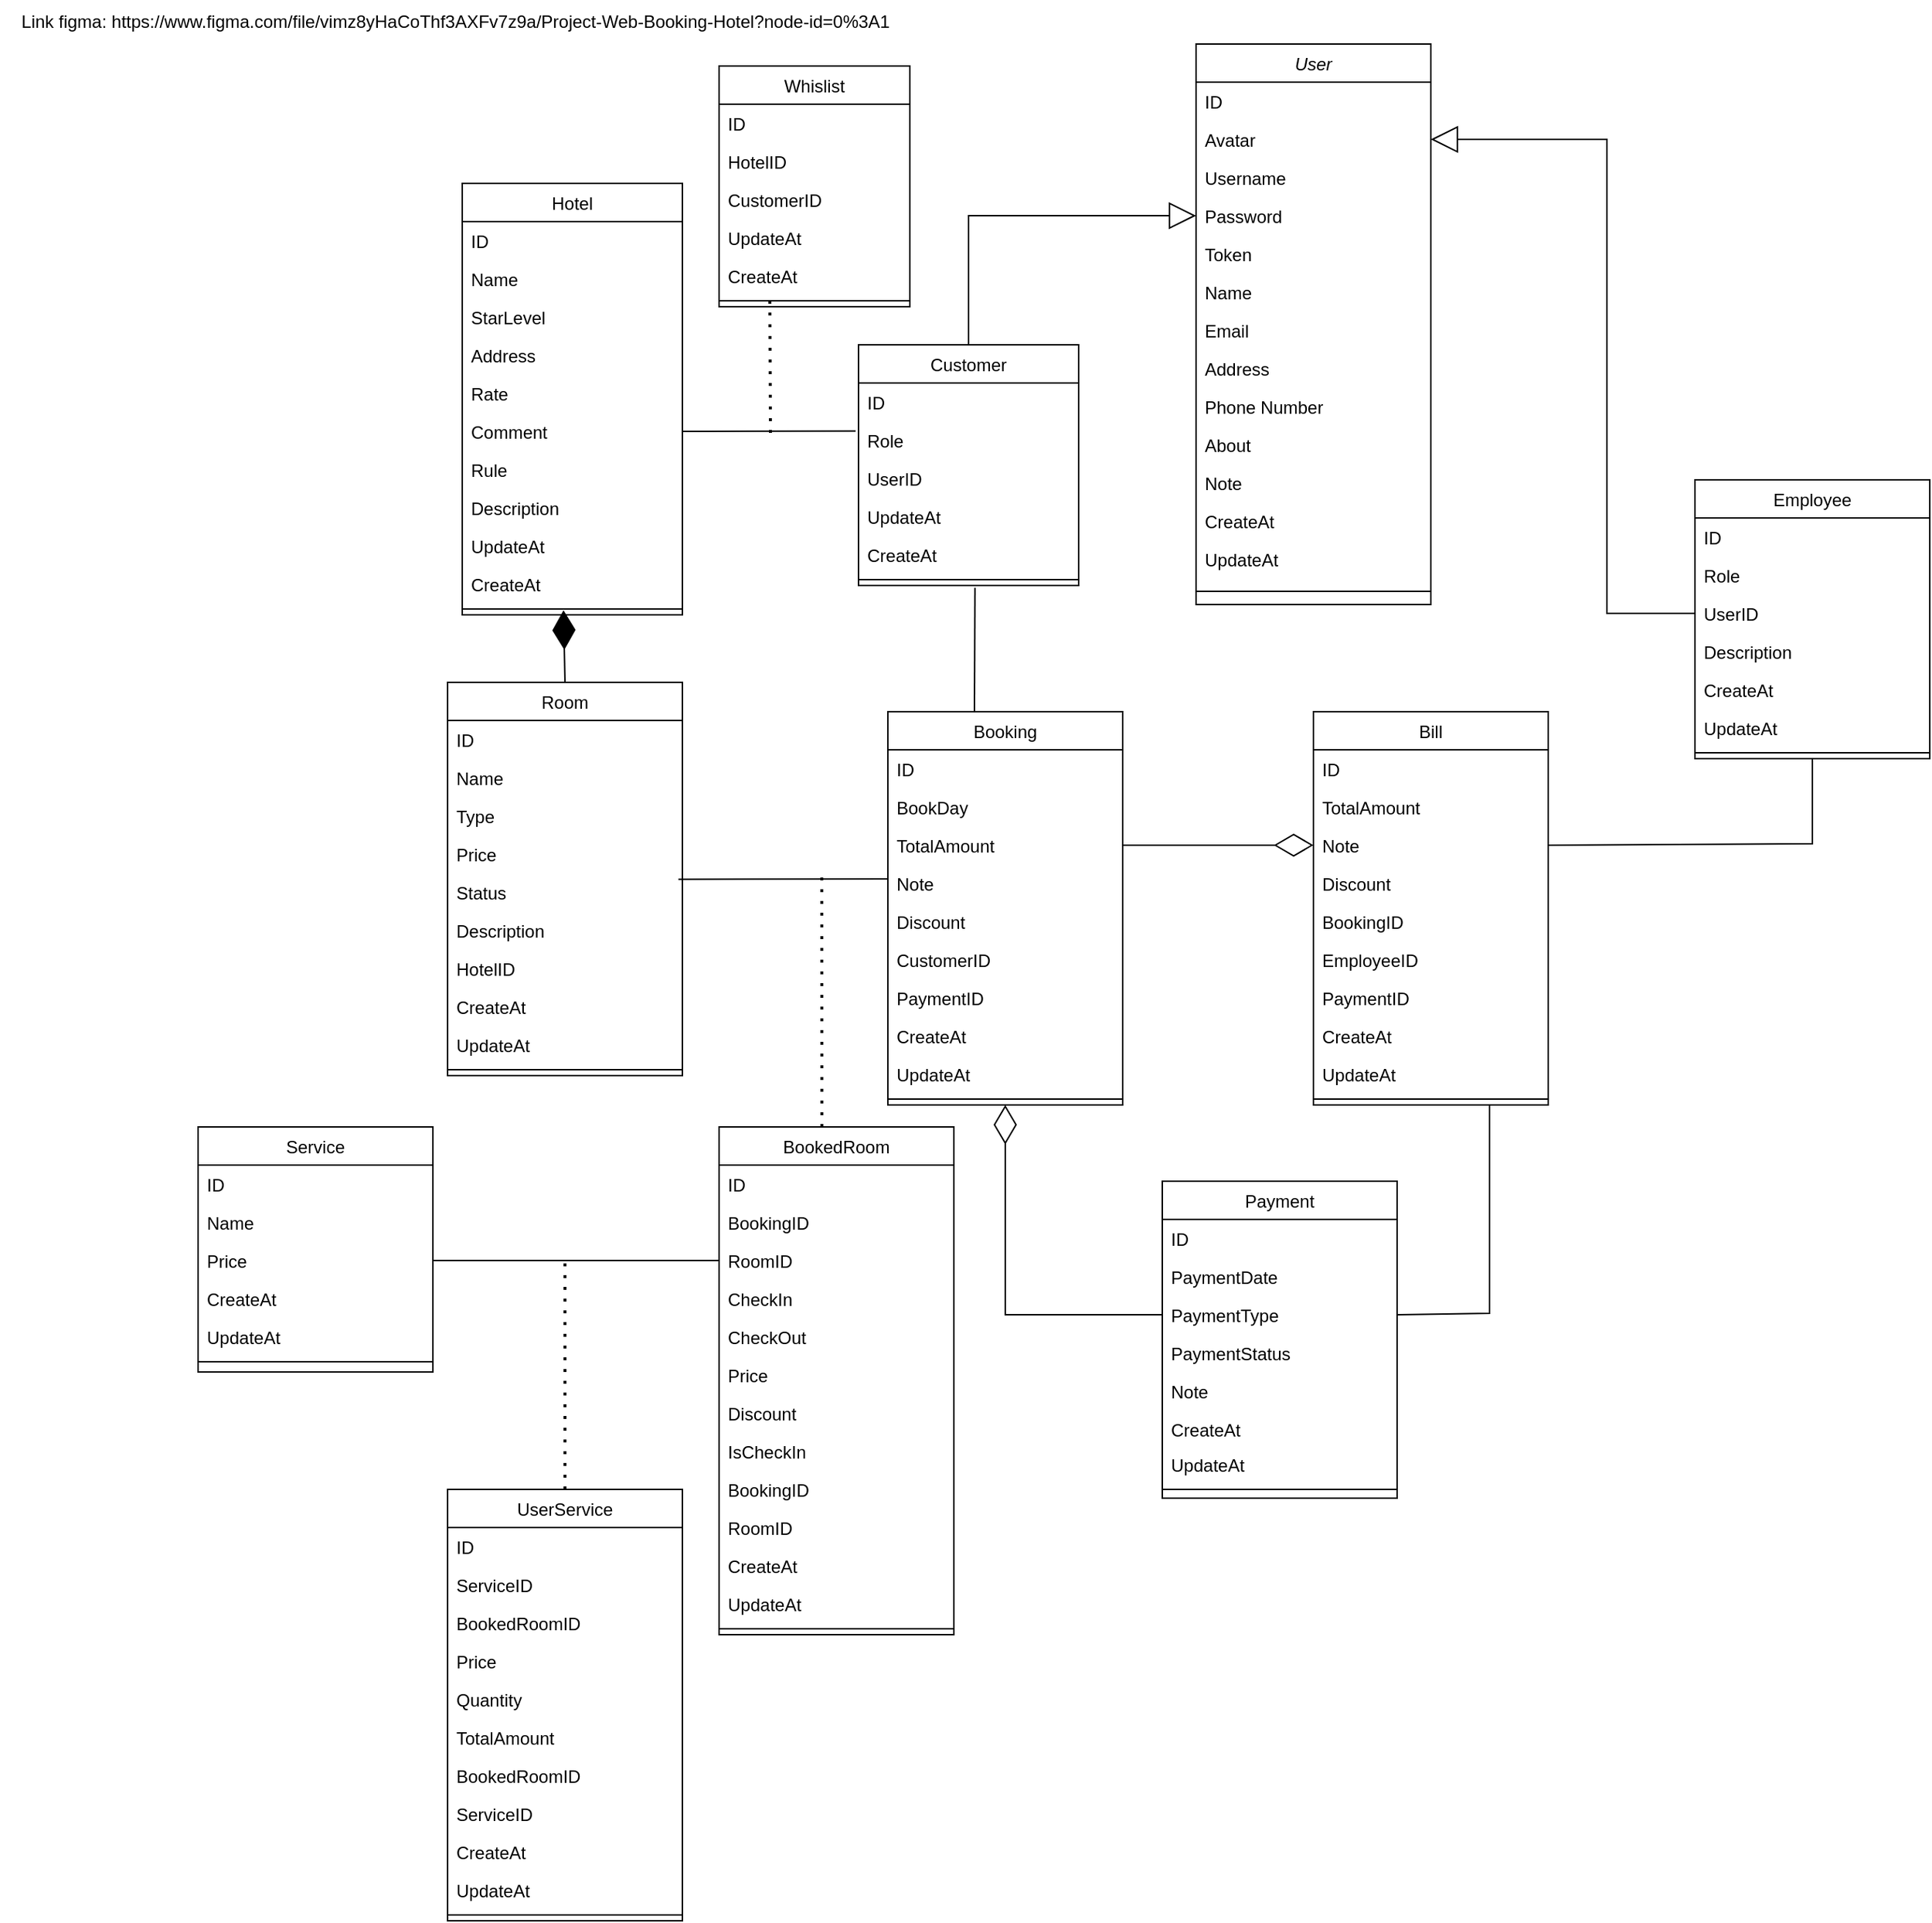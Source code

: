 <mxfile version="20.5.3" type="device" pages="2"><diagram id="C5RBs43oDa-KdzZeNtuy" name="Page-1"><mxGraphModel dx="1422" dy="794" grid="1" gridSize="10" guides="1" tooltips="1" connect="1" arrows="1" fold="1" page="1" pageScale="1" pageWidth="827" pageHeight="1169" math="0" shadow="0"><root><mxCell id="WIyWlLk6GJQsqaUBKTNV-0"/><mxCell id="WIyWlLk6GJQsqaUBKTNV-1" parent="WIyWlLk6GJQsqaUBKTNV-0"/><mxCell id="zkfFHV4jXpPFQw0GAbJ--0" value="User" style="swimlane;fontStyle=2;align=center;verticalAlign=top;childLayout=stackLayout;horizontal=1;startSize=26;horizontalStack=0;resizeParent=1;resizeLast=0;collapsible=1;marginBottom=0;rounded=0;shadow=0;strokeWidth=1;" parent="WIyWlLk6GJQsqaUBKTNV-1" vertex="1"><mxGeometry x="850" y="45" width="160" height="382" as="geometry"><mxRectangle x="230" y="140" width="160" height="26" as="alternateBounds"/></mxGeometry></mxCell><mxCell id="zkfFHV4jXpPFQw0GAbJ--1" value="ID" style="text;align=left;verticalAlign=top;spacingLeft=4;spacingRight=4;overflow=hidden;rotatable=0;points=[[0,0.5],[1,0.5]];portConstraint=eastwest;" parent="zkfFHV4jXpPFQw0GAbJ--0" vertex="1"><mxGeometry y="26" width="160" height="26" as="geometry"/></mxCell><mxCell id="jmFdJ8kF6SUvU3GAJ8kG-0" value="Avatar" style="text;align=left;verticalAlign=top;spacingLeft=4;spacingRight=4;overflow=hidden;rotatable=0;points=[[0,0.5],[1,0.5]];portConstraint=eastwest;rounded=0;shadow=0;html=0;" parent="zkfFHV4jXpPFQw0GAbJ--0" vertex="1"><mxGeometry y="52" width="160" height="26" as="geometry"/></mxCell><mxCell id="B1h-OeWwEYmxaDekXPjs-0" value="Username" style="text;align=left;verticalAlign=top;spacingLeft=4;spacingRight=4;overflow=hidden;rotatable=0;points=[[0,0.5],[1,0.5]];portConstraint=eastwest;rounded=0;shadow=0;html=0;" parent="zkfFHV4jXpPFQw0GAbJ--0" vertex="1"><mxGeometry y="78" width="160" height="26" as="geometry"/></mxCell><mxCell id="B1h-OeWwEYmxaDekXPjs-1" value="Password" style="text;align=left;verticalAlign=top;spacingLeft=4;spacingRight=4;overflow=hidden;rotatable=0;points=[[0,0.5],[1,0.5]];portConstraint=eastwest;rounded=0;shadow=0;html=0;" parent="zkfFHV4jXpPFQw0GAbJ--0" vertex="1"><mxGeometry y="104" width="160" height="26" as="geometry"/></mxCell><mxCell id="B1h-OeWwEYmxaDekXPjs-2" value="Token" style="text;align=left;verticalAlign=top;spacingLeft=4;spacingRight=4;overflow=hidden;rotatable=0;points=[[0,0.5],[1,0.5]];portConstraint=eastwest;rounded=0;shadow=0;html=0;" parent="zkfFHV4jXpPFQw0GAbJ--0" vertex="1"><mxGeometry y="130" width="160" height="26" as="geometry"/></mxCell><mxCell id="GE9-pRFRCLjbhR-xz_jM-2" value="Name" style="text;align=left;verticalAlign=top;spacingLeft=4;spacingRight=4;overflow=hidden;rotatable=0;points=[[0,0.5],[1,0.5]];portConstraint=eastwest;rounded=0;shadow=0;html=0;" parent="zkfFHV4jXpPFQw0GAbJ--0" vertex="1"><mxGeometry y="156" width="160" height="26" as="geometry"/></mxCell><mxCell id="jmFdJ8kF6SUvU3GAJ8kG-2" value="Email" style="text;align=left;verticalAlign=top;spacingLeft=4;spacingRight=4;overflow=hidden;rotatable=0;points=[[0,0.5],[1,0.5]];portConstraint=eastwest;rounded=0;shadow=0;html=0;" parent="zkfFHV4jXpPFQw0GAbJ--0" vertex="1"><mxGeometry y="182" width="160" height="26" as="geometry"/></mxCell><mxCell id="jmFdJ8kF6SUvU3GAJ8kG-1" value="Address" style="text;align=left;verticalAlign=top;spacingLeft=4;spacingRight=4;overflow=hidden;rotatable=0;points=[[0,0.5],[1,0.5]];portConstraint=eastwest;rounded=0;shadow=0;html=0;" parent="zkfFHV4jXpPFQw0GAbJ--0" vertex="1"><mxGeometry y="208" width="160" height="26" as="geometry"/></mxCell><mxCell id="zkfFHV4jXpPFQw0GAbJ--2" value="Phone Number" style="text;align=left;verticalAlign=top;spacingLeft=4;spacingRight=4;overflow=hidden;rotatable=0;points=[[0,0.5],[1,0.5]];portConstraint=eastwest;rounded=0;shadow=0;html=0;" parent="zkfFHV4jXpPFQw0GAbJ--0" vertex="1"><mxGeometry y="234" width="160" height="26" as="geometry"/></mxCell><mxCell id="GE9-pRFRCLjbhR-xz_jM-0" value="About" style="text;align=left;verticalAlign=top;spacingLeft=4;spacingRight=4;overflow=hidden;rotatable=0;points=[[0,0.5],[1,0.5]];portConstraint=eastwest;rounded=0;shadow=0;html=0;" parent="zkfFHV4jXpPFQw0GAbJ--0" vertex="1"><mxGeometry y="260" width="160" height="26" as="geometry"/></mxCell><mxCell id="zkfFHV4jXpPFQw0GAbJ--3" value="Note" style="text;align=left;verticalAlign=top;spacingLeft=4;spacingRight=4;overflow=hidden;rotatable=0;points=[[0,0.5],[1,0.5]];portConstraint=eastwest;rounded=0;shadow=0;html=0;" parent="zkfFHV4jXpPFQw0GAbJ--0" vertex="1"><mxGeometry y="286" width="160" height="26" as="geometry"/></mxCell><mxCell id="ivudxAQdU_lXGqCSkj-i-0" value="CreateAt" style="text;align=left;verticalAlign=top;spacingLeft=4;spacingRight=4;overflow=hidden;rotatable=0;points=[[0,0.5],[1,0.5]];portConstraint=eastwest;rounded=0;shadow=0;html=0;" parent="zkfFHV4jXpPFQw0GAbJ--0" vertex="1"><mxGeometry y="312" width="160" height="26" as="geometry"/></mxCell><mxCell id="ivudxAQdU_lXGqCSkj-i-1" value="UpdateAt" style="text;align=left;verticalAlign=top;spacingLeft=4;spacingRight=4;overflow=hidden;rotatable=0;points=[[0,0.5],[1,0.5]];portConstraint=eastwest;rounded=0;shadow=0;html=0;" parent="zkfFHV4jXpPFQw0GAbJ--0" vertex="1"><mxGeometry y="338" width="160" height="26" as="geometry"/></mxCell><mxCell id="zkfFHV4jXpPFQw0GAbJ--4" value="" style="line;html=1;strokeWidth=1;align=left;verticalAlign=middle;spacingTop=-1;spacingLeft=3;spacingRight=3;rotatable=0;labelPosition=right;points=[];portConstraint=eastwest;" parent="zkfFHV4jXpPFQw0GAbJ--0" vertex="1"><mxGeometry y="364" width="160" height="18" as="geometry"/></mxCell><mxCell id="zkfFHV4jXpPFQw0GAbJ--6" value="Booking" style="swimlane;fontStyle=0;align=center;verticalAlign=top;childLayout=stackLayout;horizontal=1;startSize=26;horizontalStack=0;resizeParent=1;resizeLast=0;collapsible=1;marginBottom=0;rounded=0;shadow=0;strokeWidth=1;" parent="WIyWlLk6GJQsqaUBKTNV-1" vertex="1"><mxGeometry x="640" y="500" width="160" height="268" as="geometry"><mxRectangle x="130" y="380" width="160" height="26" as="alternateBounds"/></mxGeometry></mxCell><mxCell id="zkfFHV4jXpPFQw0GAbJ--7" value="ID" style="text;align=left;verticalAlign=top;spacingLeft=4;spacingRight=4;overflow=hidden;rotatable=0;points=[[0,0.5],[1,0.5]];portConstraint=eastwest;" parent="zkfFHV4jXpPFQw0GAbJ--6" vertex="1"><mxGeometry y="26" width="160" height="26" as="geometry"/></mxCell><mxCell id="jmFdJ8kF6SUvU3GAJ8kG-24" value="BookDay" style="text;align=left;verticalAlign=top;spacingLeft=4;spacingRight=4;overflow=hidden;rotatable=0;points=[[0,0.5],[1,0.5]];portConstraint=eastwest;rounded=0;shadow=0;html=0;" parent="zkfFHV4jXpPFQw0GAbJ--6" vertex="1"><mxGeometry y="52" width="160" height="26" as="geometry"/></mxCell><mxCell id="jmFdJ8kF6SUvU3GAJ8kG-26" value="TotalAmount" style="text;align=left;verticalAlign=top;spacingLeft=4;spacingRight=4;overflow=hidden;rotatable=0;points=[[0,0.5],[1,0.5]];portConstraint=eastwest;rounded=0;shadow=0;html=0;" parent="zkfFHV4jXpPFQw0GAbJ--6" vertex="1"><mxGeometry y="78" width="160" height="26" as="geometry"/></mxCell><mxCell id="jmFdJ8kF6SUvU3GAJ8kG-25" value="Note" style="text;align=left;verticalAlign=top;spacingLeft=4;spacingRight=4;overflow=hidden;rotatable=0;points=[[0,0.5],[1,0.5]];portConstraint=eastwest;rounded=0;shadow=0;html=0;" parent="zkfFHV4jXpPFQw0GAbJ--6" vertex="1"><mxGeometry y="104" width="160" height="26" as="geometry"/></mxCell><mxCell id="zkfFHV4jXpPFQw0GAbJ--8" value="Discount" style="text;align=left;verticalAlign=top;spacingLeft=4;spacingRight=4;overflow=hidden;rotatable=0;points=[[0,0.5],[1,0.5]];portConstraint=eastwest;rounded=0;shadow=0;html=0;" parent="zkfFHV4jXpPFQw0GAbJ--6" vertex="1"><mxGeometry y="130" width="160" height="26" as="geometry"/></mxCell><mxCell id="NdkSSaYke5MbalLZSqm9-23" value="CustomerID" style="text;align=left;verticalAlign=top;spacingLeft=4;spacingRight=4;overflow=hidden;rotatable=0;points=[[0,0.5],[1,0.5]];portConstraint=eastwest;rounded=0;shadow=0;html=0;" parent="zkfFHV4jXpPFQw0GAbJ--6" vertex="1"><mxGeometry y="156" width="160" height="26" as="geometry"/></mxCell><mxCell id="NdkSSaYke5MbalLZSqm9-24" value="PaymentID" style="text;align=left;verticalAlign=top;spacingLeft=4;spacingRight=4;overflow=hidden;rotatable=0;points=[[0,0.5],[1,0.5]];portConstraint=eastwest;rounded=0;shadow=0;html=0;" parent="zkfFHV4jXpPFQw0GAbJ--6" vertex="1"><mxGeometry y="182" width="160" height="26" as="geometry"/></mxCell><mxCell id="ivudxAQdU_lXGqCSkj-i-8" value="CreateAt" style="text;align=left;verticalAlign=top;spacingLeft=4;spacingRight=4;overflow=hidden;rotatable=0;points=[[0,0.5],[1,0.5]];portConstraint=eastwest;rounded=0;shadow=0;html=0;" parent="zkfFHV4jXpPFQw0GAbJ--6" vertex="1"><mxGeometry y="208" width="160" height="26" as="geometry"/></mxCell><mxCell id="ivudxAQdU_lXGqCSkj-i-9" value="UpdateAt" style="text;align=left;verticalAlign=top;spacingLeft=4;spacingRight=4;overflow=hidden;rotatable=0;points=[[0,0.5],[1,0.5]];portConstraint=eastwest;rounded=0;shadow=0;html=0;" parent="zkfFHV4jXpPFQw0GAbJ--6" vertex="1"><mxGeometry y="234" width="160" height="26" as="geometry"/></mxCell><mxCell id="zkfFHV4jXpPFQw0GAbJ--9" value="" style="line;html=1;strokeWidth=1;align=left;verticalAlign=middle;spacingTop=-1;spacingLeft=3;spacingRight=3;rotatable=0;labelPosition=right;points=[];portConstraint=eastwest;" parent="zkfFHV4jXpPFQw0GAbJ--6" vertex="1"><mxGeometry y="260" width="160" height="8" as="geometry"/></mxCell><mxCell id="zkfFHV4jXpPFQw0GAbJ--13" value="Employee" style="swimlane;fontStyle=0;align=center;verticalAlign=top;childLayout=stackLayout;horizontal=1;startSize=26;horizontalStack=0;resizeParent=1;resizeLast=0;collapsible=1;marginBottom=0;rounded=0;shadow=0;strokeWidth=1;" parent="WIyWlLk6GJQsqaUBKTNV-1" vertex="1"><mxGeometry x="1190" y="342" width="160" height="190" as="geometry"><mxRectangle x="340" y="380" width="170" height="26" as="alternateBounds"/></mxGeometry></mxCell><mxCell id="zkfFHV4jXpPFQw0GAbJ--20" value="ID" style="text;align=left;verticalAlign=top;spacingLeft=4;spacingRight=4;overflow=hidden;rotatable=0;points=[[0,0.5],[1,0.5]];portConstraint=eastwest;rounded=0;shadow=0;html=0;" parent="zkfFHV4jXpPFQw0GAbJ--13" vertex="1"><mxGeometry y="26" width="160" height="26" as="geometry"/></mxCell><mxCell id="jmFdJ8kF6SUvU3GAJ8kG-15" value="Role" style="text;align=left;verticalAlign=top;spacingLeft=4;spacingRight=4;overflow=hidden;rotatable=0;points=[[0,0.5],[1,0.5]];portConstraint=eastwest;rounded=0;shadow=0;html=0;" parent="zkfFHV4jXpPFQw0GAbJ--13" vertex="1"><mxGeometry y="52" width="160" height="26" as="geometry"/></mxCell><mxCell id="NdkSSaYke5MbalLZSqm9-5" value="UserID" style="text;align=left;verticalAlign=top;spacingLeft=4;spacingRight=4;overflow=hidden;rotatable=0;points=[[0,0.5],[1,0.5]];portConstraint=eastwest;" parent="zkfFHV4jXpPFQw0GAbJ--13" vertex="1"><mxGeometry y="78" width="160" height="26" as="geometry"/></mxCell><mxCell id="jmFdJ8kF6SUvU3GAJ8kG-17" value="Description" style="text;align=left;verticalAlign=top;spacingLeft=4;spacingRight=4;overflow=hidden;rotatable=0;points=[[0,0.5],[1,0.5]];portConstraint=eastwest;rounded=0;shadow=0;html=0;" parent="zkfFHV4jXpPFQw0GAbJ--13" vertex="1"><mxGeometry y="104" width="160" height="26" as="geometry"/></mxCell><mxCell id="ivudxAQdU_lXGqCSkj-i-6" value="CreateAt" style="text;align=left;verticalAlign=top;spacingLeft=4;spacingRight=4;overflow=hidden;rotatable=0;points=[[0,0.5],[1,0.5]];portConstraint=eastwest;rounded=0;shadow=0;html=0;" parent="zkfFHV4jXpPFQw0GAbJ--13" vertex="1"><mxGeometry y="130" width="160" height="26" as="geometry"/></mxCell><mxCell id="ivudxAQdU_lXGqCSkj-i-7" value="UpdateAt" style="text;align=left;verticalAlign=top;spacingLeft=4;spacingRight=4;overflow=hidden;rotatable=0;points=[[0,0.5],[1,0.5]];portConstraint=eastwest;rounded=0;shadow=0;html=0;" parent="zkfFHV4jXpPFQw0GAbJ--13" vertex="1"><mxGeometry y="156" width="160" height="26" as="geometry"/></mxCell><mxCell id="zkfFHV4jXpPFQw0GAbJ--15" value="" style="line;html=1;strokeWidth=1;align=left;verticalAlign=middle;spacingTop=-1;spacingLeft=3;spacingRight=3;rotatable=0;labelPosition=right;points=[];portConstraint=eastwest;" parent="zkfFHV4jXpPFQw0GAbJ--13" vertex="1"><mxGeometry y="182" width="160" height="8" as="geometry"/></mxCell><mxCell id="zkfFHV4jXpPFQw0GAbJ--17" value="Customer" style="swimlane;fontStyle=0;align=center;verticalAlign=top;childLayout=stackLayout;horizontal=1;startSize=26;horizontalStack=0;resizeParent=1;resizeLast=0;collapsible=1;marginBottom=0;rounded=0;shadow=0;strokeWidth=1;" parent="WIyWlLk6GJQsqaUBKTNV-1" vertex="1"><mxGeometry x="620" y="250" width="150" height="164" as="geometry"><mxRectangle x="550" y="140" width="160" height="26" as="alternateBounds"/></mxGeometry></mxCell><mxCell id="jmFdJ8kF6SUvU3GAJ8kG-11" value="ID" style="text;align=left;verticalAlign=top;spacingLeft=4;spacingRight=4;overflow=hidden;rotatable=0;points=[[0,0.5],[1,0.5]];portConstraint=eastwest;" parent="zkfFHV4jXpPFQw0GAbJ--17" vertex="1"><mxGeometry y="26" width="150" height="26" as="geometry"/></mxCell><mxCell id="GE9-pRFRCLjbhR-xz_jM-4" value="Role" style="text;align=left;verticalAlign=top;spacingLeft=4;spacingRight=4;overflow=hidden;rotatable=0;points=[[0,0.5],[1,0.5]];portConstraint=eastwest;" parent="zkfFHV4jXpPFQw0GAbJ--17" vertex="1"><mxGeometry y="52" width="150" height="26" as="geometry"/></mxCell><mxCell id="NdkSSaYke5MbalLZSqm9-4" value="UserID" style="text;align=left;verticalAlign=top;spacingLeft=4;spacingRight=4;overflow=hidden;rotatable=0;points=[[0,0.5],[1,0.5]];portConstraint=eastwest;" parent="zkfFHV4jXpPFQw0GAbJ--17" vertex="1"><mxGeometry y="78" width="150" height="26" as="geometry"/></mxCell><mxCell id="ivudxAQdU_lXGqCSkj-i-3" value="UpdateAt" style="text;align=left;verticalAlign=top;spacingLeft=4;spacingRight=4;overflow=hidden;rotatable=0;points=[[0,0.5],[1,0.5]];portConstraint=eastwest;rounded=0;shadow=0;html=0;" parent="zkfFHV4jXpPFQw0GAbJ--17" vertex="1"><mxGeometry y="104" width="150" height="26" as="geometry"/></mxCell><mxCell id="ivudxAQdU_lXGqCSkj-i-2" value="CreateAt" style="text;align=left;verticalAlign=top;spacingLeft=4;spacingRight=4;overflow=hidden;rotatable=0;points=[[0,0.5],[1,0.5]];portConstraint=eastwest;rounded=0;shadow=0;html=0;" parent="zkfFHV4jXpPFQw0GAbJ--17" vertex="1"><mxGeometry y="130" width="150" height="26" as="geometry"/></mxCell><mxCell id="zkfFHV4jXpPFQw0GAbJ--23" value="" style="line;html=1;strokeWidth=1;align=left;verticalAlign=middle;spacingTop=-1;spacingLeft=3;spacingRight=3;rotatable=0;labelPosition=right;points=[];portConstraint=eastwest;" parent="zkfFHV4jXpPFQw0GAbJ--17" vertex="1"><mxGeometry y="156" width="150" height="8" as="geometry"/></mxCell><mxCell id="ivudxAQdU_lXGqCSkj-i-11" value="Room" style="swimlane;fontStyle=0;align=center;verticalAlign=top;childLayout=stackLayout;horizontal=1;startSize=26;horizontalStack=0;resizeParent=1;resizeLast=0;collapsible=1;marginBottom=0;rounded=0;shadow=0;strokeWidth=1;" parent="WIyWlLk6GJQsqaUBKTNV-1" vertex="1"><mxGeometry x="340" y="480" width="160" height="268" as="geometry"><mxRectangle x="130" y="380" width="160" height="26" as="alternateBounds"/></mxGeometry></mxCell><mxCell id="ivudxAQdU_lXGqCSkj-i-12" value="ID" style="text;align=left;verticalAlign=top;spacingLeft=4;spacingRight=4;overflow=hidden;rotatable=0;points=[[0,0.5],[1,0.5]];portConstraint=eastwest;" parent="ivudxAQdU_lXGqCSkj-i-11" vertex="1"><mxGeometry y="26" width="160" height="26" as="geometry"/></mxCell><mxCell id="ivudxAQdU_lXGqCSkj-i-13" value="Name" style="text;align=left;verticalAlign=top;spacingLeft=4;spacingRight=4;overflow=hidden;rotatable=0;points=[[0,0.5],[1,0.5]];portConstraint=eastwest;rounded=0;shadow=0;html=0;" parent="ivudxAQdU_lXGqCSkj-i-11" vertex="1"><mxGeometry y="52" width="160" height="26" as="geometry"/></mxCell><mxCell id="ivudxAQdU_lXGqCSkj-i-14" value="Type" style="text;align=left;verticalAlign=top;spacingLeft=4;spacingRight=4;overflow=hidden;rotatable=0;points=[[0,0.5],[1,0.5]];portConstraint=eastwest;rounded=0;shadow=0;html=0;" parent="ivudxAQdU_lXGqCSkj-i-11" vertex="1"><mxGeometry y="78" width="160" height="26" as="geometry"/></mxCell><mxCell id="ivudxAQdU_lXGqCSkj-i-15" value="Price" style="text;align=left;verticalAlign=top;spacingLeft=4;spacingRight=4;overflow=hidden;rotatable=0;points=[[0,0.5],[1,0.5]];portConstraint=eastwest;rounded=0;shadow=0;html=0;" parent="ivudxAQdU_lXGqCSkj-i-11" vertex="1"><mxGeometry y="104" width="160" height="26" as="geometry"/></mxCell><mxCell id="GE9-pRFRCLjbhR-xz_jM-26" value="Status" style="text;align=left;verticalAlign=top;spacingLeft=4;spacingRight=4;overflow=hidden;rotatable=0;points=[[0,0.5],[1,0.5]];portConstraint=eastwest;rounded=0;shadow=0;html=0;" parent="ivudxAQdU_lXGqCSkj-i-11" vertex="1"><mxGeometry y="130" width="160" height="26" as="geometry"/></mxCell><mxCell id="ivudxAQdU_lXGqCSkj-i-20" value="Description" style="text;align=left;verticalAlign=top;spacingLeft=4;spacingRight=4;overflow=hidden;rotatable=0;points=[[0,0.5],[1,0.5]];portConstraint=eastwest;rounded=0;shadow=0;html=0;" parent="ivudxAQdU_lXGqCSkj-i-11" vertex="1"><mxGeometry y="156" width="160" height="26" as="geometry"/></mxCell><mxCell id="NdkSSaYke5MbalLZSqm9-6" value="HotelID" style="text;align=left;verticalAlign=top;spacingLeft=4;spacingRight=4;overflow=hidden;rotatable=0;points=[[0,0.5],[1,0.5]];portConstraint=eastwest;rounded=0;shadow=0;html=0;" parent="ivudxAQdU_lXGqCSkj-i-11" vertex="1"><mxGeometry y="182" width="160" height="26" as="geometry"/></mxCell><mxCell id="ivudxAQdU_lXGqCSkj-i-17" value="CreateAt" style="text;align=left;verticalAlign=top;spacingLeft=4;spacingRight=4;overflow=hidden;rotatable=0;points=[[0,0.5],[1,0.5]];portConstraint=eastwest;rounded=0;shadow=0;html=0;" parent="ivudxAQdU_lXGqCSkj-i-11" vertex="1"><mxGeometry y="208" width="160" height="26" as="geometry"/></mxCell><mxCell id="ivudxAQdU_lXGqCSkj-i-18" value="UpdateAt" style="text;align=left;verticalAlign=top;spacingLeft=4;spacingRight=4;overflow=hidden;rotatable=0;points=[[0,0.5],[1,0.5]];portConstraint=eastwest;rounded=0;shadow=0;html=0;" parent="ivudxAQdU_lXGqCSkj-i-11" vertex="1"><mxGeometry y="234" width="160" height="26" as="geometry"/></mxCell><mxCell id="ivudxAQdU_lXGqCSkj-i-19" value="" style="line;html=1;strokeWidth=1;align=left;verticalAlign=middle;spacingTop=-1;spacingLeft=3;spacingRight=3;rotatable=0;labelPosition=right;points=[];portConstraint=eastwest;" parent="ivudxAQdU_lXGqCSkj-i-11" vertex="1"><mxGeometry y="260" width="160" height="8" as="geometry"/></mxCell><mxCell id="ivudxAQdU_lXGqCSkj-i-21" value="BookedRoom" style="swimlane;fontStyle=0;align=center;verticalAlign=top;childLayout=stackLayout;horizontal=1;startSize=26;horizontalStack=0;resizeParent=1;resizeLast=0;collapsible=1;marginBottom=0;rounded=0;shadow=0;strokeWidth=1;" parent="WIyWlLk6GJQsqaUBKTNV-1" vertex="1"><mxGeometry x="525" y="783" width="160" height="346" as="geometry"><mxRectangle x="130" y="380" width="160" height="26" as="alternateBounds"/></mxGeometry></mxCell><mxCell id="ivudxAQdU_lXGqCSkj-i-22" value="ID" style="text;align=left;verticalAlign=top;spacingLeft=4;spacingRight=4;overflow=hidden;rotatable=0;points=[[0,0.5],[1,0.5]];portConstraint=eastwest;" parent="ivudxAQdU_lXGqCSkj-i-21" vertex="1"><mxGeometry y="26" width="160" height="26" as="geometry"/></mxCell><mxCell id="GE9-pRFRCLjbhR-xz_jM-23" value="BookingID" style="text;align=left;verticalAlign=top;spacingLeft=4;spacingRight=4;overflow=hidden;rotatable=0;points=[[0,0.5],[1,0.5]];portConstraint=eastwest;" parent="ivudxAQdU_lXGqCSkj-i-21" vertex="1"><mxGeometry y="52" width="160" height="26" as="geometry"/></mxCell><mxCell id="GE9-pRFRCLjbhR-xz_jM-24" value="RoomID" style="text;align=left;verticalAlign=top;spacingLeft=4;spacingRight=4;overflow=hidden;rotatable=0;points=[[0,0.5],[1,0.5]];portConstraint=eastwest;" parent="ivudxAQdU_lXGqCSkj-i-21" vertex="1"><mxGeometry y="78" width="160" height="26" as="geometry"/></mxCell><mxCell id="ivudxAQdU_lXGqCSkj-i-23" value="CheckIn" style="text;align=left;verticalAlign=top;spacingLeft=4;spacingRight=4;overflow=hidden;rotatable=0;points=[[0,0.5],[1,0.5]];portConstraint=eastwest;rounded=0;shadow=0;html=0;" parent="ivudxAQdU_lXGqCSkj-i-21" vertex="1"><mxGeometry y="104" width="160" height="26" as="geometry"/></mxCell><mxCell id="ivudxAQdU_lXGqCSkj-i-24" value="CheckOut" style="text;align=left;verticalAlign=top;spacingLeft=4;spacingRight=4;overflow=hidden;rotatable=0;points=[[0,0.5],[1,0.5]];portConstraint=eastwest;rounded=0;shadow=0;html=0;" parent="ivudxAQdU_lXGqCSkj-i-21" vertex="1"><mxGeometry y="130" width="160" height="26" as="geometry"/></mxCell><mxCell id="ivudxAQdU_lXGqCSkj-i-25" value="Price" style="text;align=left;verticalAlign=top;spacingLeft=4;spacingRight=4;overflow=hidden;rotatable=0;points=[[0,0.5],[1,0.5]];portConstraint=eastwest;rounded=0;shadow=0;html=0;" parent="ivudxAQdU_lXGqCSkj-i-21" vertex="1"><mxGeometry y="156" width="160" height="26" as="geometry"/></mxCell><mxCell id="ivudxAQdU_lXGqCSkj-i-26" value="Discount" style="text;align=left;verticalAlign=top;spacingLeft=4;spacingRight=4;overflow=hidden;rotatable=0;points=[[0,0.5],[1,0.5]];portConstraint=eastwest;rounded=0;shadow=0;html=0;" parent="ivudxAQdU_lXGqCSkj-i-21" vertex="1"><mxGeometry y="182" width="160" height="26" as="geometry"/></mxCell><mxCell id="ivudxAQdU_lXGqCSkj-i-32" value="IsCheckIn" style="text;align=left;verticalAlign=top;spacingLeft=4;spacingRight=4;overflow=hidden;rotatable=0;points=[[0,0.5],[1,0.5]];portConstraint=eastwest;rounded=0;shadow=0;html=0;" parent="ivudxAQdU_lXGqCSkj-i-21" vertex="1"><mxGeometry y="208" width="160" height="26" as="geometry"/></mxCell><mxCell id="NdkSSaYke5MbalLZSqm9-25" value="BookingID" style="text;align=left;verticalAlign=top;spacingLeft=4;spacingRight=4;overflow=hidden;rotatable=0;points=[[0,0.5],[1,0.5]];portConstraint=eastwest;rounded=0;shadow=0;html=0;" parent="ivudxAQdU_lXGqCSkj-i-21" vertex="1"><mxGeometry y="234" width="160" height="26" as="geometry"/></mxCell><mxCell id="NdkSSaYke5MbalLZSqm9-26" value="RoomID" style="text;align=left;verticalAlign=top;spacingLeft=4;spacingRight=4;overflow=hidden;rotatable=0;points=[[0,0.5],[1,0.5]];portConstraint=eastwest;rounded=0;shadow=0;html=0;" parent="ivudxAQdU_lXGqCSkj-i-21" vertex="1"><mxGeometry y="260" width="160" height="26" as="geometry"/></mxCell><mxCell id="ivudxAQdU_lXGqCSkj-i-27" value="CreateAt" style="text;align=left;verticalAlign=top;spacingLeft=4;spacingRight=4;overflow=hidden;rotatable=0;points=[[0,0.5],[1,0.5]];portConstraint=eastwest;rounded=0;shadow=0;html=0;" parent="ivudxAQdU_lXGqCSkj-i-21" vertex="1"><mxGeometry y="286" width="160" height="26" as="geometry"/></mxCell><mxCell id="ivudxAQdU_lXGqCSkj-i-28" value="UpdateAt" style="text;align=left;verticalAlign=top;spacingLeft=4;spacingRight=4;overflow=hidden;rotatable=0;points=[[0,0.5],[1,0.5]];portConstraint=eastwest;rounded=0;shadow=0;html=0;" parent="ivudxAQdU_lXGqCSkj-i-21" vertex="1"><mxGeometry y="312" width="160" height="26" as="geometry"/></mxCell><mxCell id="ivudxAQdU_lXGqCSkj-i-29" value="" style="line;html=1;strokeWidth=1;align=left;verticalAlign=middle;spacingTop=-1;spacingLeft=3;spacingRight=3;rotatable=0;labelPosition=right;points=[];portConstraint=eastwest;" parent="ivudxAQdU_lXGqCSkj-i-21" vertex="1"><mxGeometry y="338" width="160" height="8" as="geometry"/></mxCell><mxCell id="ivudxAQdU_lXGqCSkj-i-30" value="" style="endArrow=none;html=1;rounded=0;exitX=0.983;exitY=-0.108;exitDx=0;exitDy=0;exitPerimeter=0;" parent="WIyWlLk6GJQsqaUBKTNV-1" edge="1"><mxGeometry width="50" height="50" relative="1" as="geometry"><mxPoint x="497.28" y="614.192" as="sourcePoint"/><mxPoint x="640" y="614" as="targetPoint"/></mxGeometry></mxCell><mxCell id="ivudxAQdU_lXGqCSkj-i-31" value="" style="endArrow=none;dashed=1;html=1;dashPattern=1 3;strokeWidth=2;rounded=0;exitX=0.438;exitY=0;exitDx=0;exitDy=0;exitPerimeter=0;" parent="WIyWlLk6GJQsqaUBKTNV-1" source="ivudxAQdU_lXGqCSkj-i-21" edge="1"><mxGeometry width="50" height="50" relative="1" as="geometry"><mxPoint x="620" y="720" as="sourcePoint"/><mxPoint x="595" y="610" as="targetPoint"/></mxGeometry></mxCell><mxCell id="ivudxAQdU_lXGqCSkj-i-33" value="Service" style="swimlane;fontStyle=0;align=center;verticalAlign=top;childLayout=stackLayout;horizontal=1;startSize=26;horizontalStack=0;resizeParent=1;resizeLast=0;collapsible=1;marginBottom=0;rounded=0;shadow=0;strokeWidth=1;" parent="WIyWlLk6GJQsqaUBKTNV-1" vertex="1"><mxGeometry x="170" y="783" width="160" height="167" as="geometry"><mxRectangle x="340" y="380" width="170" height="26" as="alternateBounds"/></mxGeometry></mxCell><mxCell id="ivudxAQdU_lXGqCSkj-i-34" value="ID" style="text;align=left;verticalAlign=top;spacingLeft=4;spacingRight=4;overflow=hidden;rotatable=0;points=[[0,0.5],[1,0.5]];portConstraint=eastwest;rounded=0;shadow=0;html=0;" parent="ivudxAQdU_lXGqCSkj-i-33" vertex="1"><mxGeometry y="26" width="160" height="26" as="geometry"/></mxCell><mxCell id="ivudxAQdU_lXGqCSkj-i-35" value="Name" style="text;align=left;verticalAlign=top;spacingLeft=4;spacingRight=4;overflow=hidden;rotatable=0;points=[[0,0.5],[1,0.5]];portConstraint=eastwest;rounded=0;shadow=0;html=0;" parent="ivudxAQdU_lXGqCSkj-i-33" vertex="1"><mxGeometry y="52" width="160" height="26" as="geometry"/></mxCell><mxCell id="ivudxAQdU_lXGqCSkj-i-37" value="Price" style="text;align=left;verticalAlign=top;spacingLeft=4;spacingRight=4;overflow=hidden;rotatable=0;points=[[0,0.5],[1,0.5]];portConstraint=eastwest;rounded=0;shadow=0;html=0;" parent="ivudxAQdU_lXGqCSkj-i-33" vertex="1"><mxGeometry y="78" width="160" height="26" as="geometry"/></mxCell><mxCell id="ivudxAQdU_lXGqCSkj-i-38" value="CreateAt" style="text;align=left;verticalAlign=top;spacingLeft=4;spacingRight=4;overflow=hidden;rotatable=0;points=[[0,0.5],[1,0.5]];portConstraint=eastwest;rounded=0;shadow=0;html=0;" parent="ivudxAQdU_lXGqCSkj-i-33" vertex="1"><mxGeometry y="104" width="160" height="26" as="geometry"/></mxCell><mxCell id="ivudxAQdU_lXGqCSkj-i-39" value="UpdateAt" style="text;align=left;verticalAlign=top;spacingLeft=4;spacingRight=4;overflow=hidden;rotatable=0;points=[[0,0.5],[1,0.5]];portConstraint=eastwest;rounded=0;shadow=0;html=0;" parent="ivudxAQdU_lXGqCSkj-i-33" vertex="1"><mxGeometry y="130" width="160" height="26" as="geometry"/></mxCell><mxCell id="ivudxAQdU_lXGqCSkj-i-40" value="" style="line;html=1;strokeWidth=1;align=left;verticalAlign=middle;spacingTop=-1;spacingLeft=3;spacingRight=3;rotatable=0;labelPosition=right;points=[];portConstraint=eastwest;" parent="ivudxAQdU_lXGqCSkj-i-33" vertex="1"><mxGeometry y="156" width="160" height="8" as="geometry"/></mxCell><mxCell id="ivudxAQdU_lXGqCSkj-i-41" value="UserService" style="swimlane;fontStyle=0;align=center;verticalAlign=top;childLayout=stackLayout;horizontal=1;startSize=26;horizontalStack=0;resizeParent=1;resizeLast=0;collapsible=1;marginBottom=0;rounded=0;shadow=0;strokeWidth=1;" parent="WIyWlLk6GJQsqaUBKTNV-1" vertex="1"><mxGeometry x="340" y="1030" width="160" height="294" as="geometry"><mxRectangle x="340" y="380" width="170" height="26" as="alternateBounds"/></mxGeometry></mxCell><mxCell id="ivudxAQdU_lXGqCSkj-i-42" value="ID" style="text;align=left;verticalAlign=top;spacingLeft=4;spacingRight=4;overflow=hidden;rotatable=0;points=[[0,0.5],[1,0.5]];portConstraint=eastwest;rounded=0;shadow=0;html=0;" parent="ivudxAQdU_lXGqCSkj-i-41" vertex="1"><mxGeometry y="26" width="160" height="26" as="geometry"/></mxCell><mxCell id="GE9-pRFRCLjbhR-xz_jM-20" value="ServiceID" style="text;align=left;verticalAlign=top;spacingLeft=4;spacingRight=4;overflow=hidden;rotatable=0;points=[[0,0.5],[1,0.5]];portConstraint=eastwest;rounded=0;shadow=0;html=0;" parent="ivudxAQdU_lXGqCSkj-i-41" vertex="1"><mxGeometry y="52" width="160" height="26" as="geometry"/></mxCell><mxCell id="GE9-pRFRCLjbhR-xz_jM-21" value="BookedRoomID" style="text;align=left;verticalAlign=top;spacingLeft=4;spacingRight=4;overflow=hidden;rotatable=0;points=[[0,0.5],[1,0.5]];portConstraint=eastwest;rounded=0;shadow=0;html=0;" parent="ivudxAQdU_lXGqCSkj-i-41" vertex="1"><mxGeometry y="78" width="160" height="26" as="geometry"/></mxCell><mxCell id="ivudxAQdU_lXGqCSkj-i-43" value="Price" style="text;align=left;verticalAlign=top;spacingLeft=4;spacingRight=4;overflow=hidden;rotatable=0;points=[[0,0.5],[1,0.5]];portConstraint=eastwest;rounded=0;shadow=0;html=0;" parent="ivudxAQdU_lXGqCSkj-i-41" vertex="1"><mxGeometry y="104" width="160" height="26" as="geometry"/></mxCell><mxCell id="ivudxAQdU_lXGqCSkj-i-44" value="Quantity" style="text;align=left;verticalAlign=top;spacingLeft=4;spacingRight=4;overflow=hidden;rotatable=0;points=[[0,0.5],[1,0.5]];portConstraint=eastwest;rounded=0;shadow=0;html=0;" parent="ivudxAQdU_lXGqCSkj-i-41" vertex="1"><mxGeometry y="130" width="160" height="26" as="geometry"/></mxCell><mxCell id="ivudxAQdU_lXGqCSkj-i-45" value="TotalAmount" style="text;align=left;verticalAlign=top;spacingLeft=4;spacingRight=4;overflow=hidden;rotatable=0;points=[[0,0.5],[1,0.5]];portConstraint=eastwest;rounded=0;shadow=0;html=0;" parent="ivudxAQdU_lXGqCSkj-i-41" vertex="1"><mxGeometry y="156" width="160" height="26" as="geometry"/></mxCell><mxCell id="NdkSSaYke5MbalLZSqm9-27" value="BookedRoomID" style="text;align=left;verticalAlign=top;spacingLeft=4;spacingRight=4;overflow=hidden;rotatable=0;points=[[0,0.5],[1,0.5]];portConstraint=eastwest;rounded=0;shadow=0;html=0;" parent="ivudxAQdU_lXGqCSkj-i-41" vertex="1"><mxGeometry y="182" width="160" height="26" as="geometry"/></mxCell><mxCell id="NdkSSaYke5MbalLZSqm9-28" value="ServiceID" style="text;align=left;verticalAlign=top;spacingLeft=4;spacingRight=4;overflow=hidden;rotatable=0;points=[[0,0.5],[1,0.5]];portConstraint=eastwest;rounded=0;shadow=0;html=0;" parent="ivudxAQdU_lXGqCSkj-i-41" vertex="1"><mxGeometry y="208" width="160" height="26" as="geometry"/></mxCell><mxCell id="ivudxAQdU_lXGqCSkj-i-46" value="CreateAt" style="text;align=left;verticalAlign=top;spacingLeft=4;spacingRight=4;overflow=hidden;rotatable=0;points=[[0,0.5],[1,0.5]];portConstraint=eastwest;rounded=0;shadow=0;html=0;" parent="ivudxAQdU_lXGqCSkj-i-41" vertex="1"><mxGeometry y="234" width="160" height="26" as="geometry"/></mxCell><mxCell id="ivudxAQdU_lXGqCSkj-i-47" value="UpdateAt" style="text;align=left;verticalAlign=top;spacingLeft=4;spacingRight=4;overflow=hidden;rotatable=0;points=[[0,0.5],[1,0.5]];portConstraint=eastwest;rounded=0;shadow=0;html=0;" parent="ivudxAQdU_lXGqCSkj-i-41" vertex="1"><mxGeometry y="260" width="160" height="26" as="geometry"/></mxCell><mxCell id="ivudxAQdU_lXGqCSkj-i-48" value="" style="line;html=1;strokeWidth=1;align=left;verticalAlign=middle;spacingTop=-1;spacingLeft=3;spacingRight=3;rotatable=0;labelPosition=right;points=[];portConstraint=eastwest;" parent="ivudxAQdU_lXGqCSkj-i-41" vertex="1"><mxGeometry y="286" width="160" height="8" as="geometry"/></mxCell><mxCell id="ivudxAQdU_lXGqCSkj-i-49" value="Bill" style="swimlane;fontStyle=0;align=center;verticalAlign=top;childLayout=stackLayout;horizontal=1;startSize=26;horizontalStack=0;resizeParent=1;resizeLast=0;collapsible=1;marginBottom=0;rounded=0;shadow=0;strokeWidth=1;" parent="WIyWlLk6GJQsqaUBKTNV-1" vertex="1"><mxGeometry x="930" y="500" width="160" height="268" as="geometry"><mxRectangle x="130" y="380" width="160" height="26" as="alternateBounds"/></mxGeometry></mxCell><mxCell id="ivudxAQdU_lXGqCSkj-i-50" value="ID" style="text;align=left;verticalAlign=top;spacingLeft=4;spacingRight=4;overflow=hidden;rotatable=0;points=[[0,0.5],[1,0.5]];portConstraint=eastwest;" parent="ivudxAQdU_lXGqCSkj-i-49" vertex="1"><mxGeometry y="26" width="160" height="26" as="geometry"/></mxCell><mxCell id="ivudxAQdU_lXGqCSkj-i-52" value="TotalAmount" style="text;align=left;verticalAlign=top;spacingLeft=4;spacingRight=4;overflow=hidden;rotatable=0;points=[[0,0.5],[1,0.5]];portConstraint=eastwest;rounded=0;shadow=0;html=0;" parent="ivudxAQdU_lXGqCSkj-i-49" vertex="1"><mxGeometry y="52" width="160" height="26" as="geometry"/></mxCell><mxCell id="ivudxAQdU_lXGqCSkj-i-53" value="Note" style="text;align=left;verticalAlign=top;spacingLeft=4;spacingRight=4;overflow=hidden;rotatable=0;points=[[0,0.5],[1,0.5]];portConstraint=eastwest;rounded=0;shadow=0;html=0;" parent="ivudxAQdU_lXGqCSkj-i-49" vertex="1"><mxGeometry y="78" width="160" height="26" as="geometry"/></mxCell><mxCell id="ivudxAQdU_lXGqCSkj-i-54" value="Discount" style="text;align=left;verticalAlign=top;spacingLeft=4;spacingRight=4;overflow=hidden;rotatable=0;points=[[0,0.5],[1,0.5]];portConstraint=eastwest;rounded=0;shadow=0;html=0;" parent="ivudxAQdU_lXGqCSkj-i-49" vertex="1"><mxGeometry y="104" width="160" height="26" as="geometry"/></mxCell><mxCell id="NdkSSaYke5MbalLZSqm9-10" value="BookingID" style="text;align=left;verticalAlign=top;spacingLeft=4;spacingRight=4;overflow=hidden;rotatable=0;points=[[0,0.5],[1,0.5]];portConstraint=eastwest;rounded=0;shadow=0;html=0;" parent="ivudxAQdU_lXGqCSkj-i-49" vertex="1"><mxGeometry y="130" width="160" height="26" as="geometry"/></mxCell><mxCell id="NdkSSaYke5MbalLZSqm9-11" value="EmployeeID" style="text;align=left;verticalAlign=top;spacingLeft=4;spacingRight=4;overflow=hidden;rotatable=0;points=[[0,0.5],[1,0.5]];portConstraint=eastwest;rounded=0;shadow=0;html=0;" parent="ivudxAQdU_lXGqCSkj-i-49" vertex="1"><mxGeometry y="156" width="160" height="26" as="geometry"/></mxCell><mxCell id="NdkSSaYke5MbalLZSqm9-22" value="PaymentID" style="text;align=left;verticalAlign=top;spacingLeft=4;spacingRight=4;overflow=hidden;rotatable=0;points=[[0,0.5],[1,0.5]];portConstraint=eastwest;rounded=0;shadow=0;html=0;" parent="ivudxAQdU_lXGqCSkj-i-49" vertex="1"><mxGeometry y="182" width="160" height="26" as="geometry"/></mxCell><mxCell id="ivudxAQdU_lXGqCSkj-i-55" value="CreateAt" style="text;align=left;verticalAlign=top;spacingLeft=4;spacingRight=4;overflow=hidden;rotatable=0;points=[[0,0.5],[1,0.5]];portConstraint=eastwest;rounded=0;shadow=0;html=0;" parent="ivudxAQdU_lXGqCSkj-i-49" vertex="1"><mxGeometry y="208" width="160" height="26" as="geometry"/></mxCell><mxCell id="ivudxAQdU_lXGqCSkj-i-56" value="UpdateAt" style="text;align=left;verticalAlign=top;spacingLeft=4;spacingRight=4;overflow=hidden;rotatable=0;points=[[0,0.5],[1,0.5]];portConstraint=eastwest;rounded=0;shadow=0;html=0;" parent="ivudxAQdU_lXGqCSkj-i-49" vertex="1"><mxGeometry y="234" width="160" height="26" as="geometry"/></mxCell><mxCell id="ivudxAQdU_lXGqCSkj-i-57" value="" style="line;html=1;strokeWidth=1;align=left;verticalAlign=middle;spacingTop=-1;spacingLeft=3;spacingRight=3;rotatable=0;labelPosition=right;points=[];portConstraint=eastwest;" parent="ivudxAQdU_lXGqCSkj-i-49" vertex="1"><mxGeometry y="260" width="160" height="8" as="geometry"/></mxCell><mxCell id="ivudxAQdU_lXGqCSkj-i-58" value="Payment" style="swimlane;fontStyle=0;align=center;verticalAlign=top;childLayout=stackLayout;horizontal=1;startSize=26;horizontalStack=0;resizeParent=1;resizeLast=0;collapsible=1;marginBottom=0;rounded=0;shadow=0;strokeWidth=1;" parent="WIyWlLk6GJQsqaUBKTNV-1" vertex="1"><mxGeometry x="827" y="820" width="160" height="216" as="geometry"><mxRectangle x="130" y="380" width="160" height="26" as="alternateBounds"/></mxGeometry></mxCell><mxCell id="ivudxAQdU_lXGqCSkj-i-59" value="ID" style="text;align=left;verticalAlign=top;spacingLeft=4;spacingRight=4;overflow=hidden;rotatable=0;points=[[0,0.5],[1,0.5]];portConstraint=eastwest;" parent="ivudxAQdU_lXGqCSkj-i-58" vertex="1"><mxGeometry y="26" width="160" height="26" as="geometry"/></mxCell><mxCell id="ivudxAQdU_lXGqCSkj-i-60" value="PaymentDate" style="text;align=left;verticalAlign=top;spacingLeft=4;spacingRight=4;overflow=hidden;rotatable=0;points=[[0,0.5],[1,0.5]];portConstraint=eastwest;rounded=0;shadow=0;html=0;" parent="ivudxAQdU_lXGqCSkj-i-58" vertex="1"><mxGeometry y="52" width="160" height="26" as="geometry"/></mxCell><mxCell id="ivudxAQdU_lXGqCSkj-i-62" value="PaymentType" style="text;align=left;verticalAlign=top;spacingLeft=4;spacingRight=4;overflow=hidden;rotatable=0;points=[[0,0.5],[1,0.5]];portConstraint=eastwest;rounded=0;shadow=0;html=0;" parent="ivudxAQdU_lXGqCSkj-i-58" vertex="1"><mxGeometry y="78" width="160" height="26" as="geometry"/></mxCell><mxCell id="GE9-pRFRCLjbhR-xz_jM-28" value="PaymentStatus" style="text;align=left;verticalAlign=top;spacingLeft=4;spacingRight=4;overflow=hidden;rotatable=0;points=[[0,0.5],[1,0.5]];portConstraint=eastwest;rounded=0;shadow=0;html=0;" parent="ivudxAQdU_lXGqCSkj-i-58" vertex="1"><mxGeometry y="104" width="160" height="26" as="geometry"/></mxCell><mxCell id="ivudxAQdU_lXGqCSkj-i-61" value="Note" style="text;align=left;verticalAlign=top;spacingLeft=4;spacingRight=4;overflow=hidden;rotatable=0;points=[[0,0.5],[1,0.5]];portConstraint=eastwest;rounded=0;shadow=0;html=0;" parent="ivudxAQdU_lXGqCSkj-i-58" vertex="1"><mxGeometry y="130" width="160" height="26" as="geometry"/></mxCell><mxCell id="ivudxAQdU_lXGqCSkj-i-63" value="CreateAt" style="text;align=left;verticalAlign=top;spacingLeft=4;spacingRight=4;overflow=hidden;rotatable=0;points=[[0,0.5],[1,0.5]];portConstraint=eastwest;rounded=0;shadow=0;html=0;" parent="ivudxAQdU_lXGqCSkj-i-58" vertex="1"><mxGeometry y="156" width="160" height="24" as="geometry"/></mxCell><mxCell id="ivudxAQdU_lXGqCSkj-i-64" value="UpdateAt" style="text;align=left;verticalAlign=top;spacingLeft=4;spacingRight=4;overflow=hidden;rotatable=0;points=[[0,0.5],[1,0.5]];portConstraint=eastwest;rounded=0;shadow=0;html=0;" parent="ivudxAQdU_lXGqCSkj-i-58" vertex="1"><mxGeometry y="180" width="160" height="26" as="geometry"/></mxCell><mxCell id="ivudxAQdU_lXGqCSkj-i-65" value="" style="line;html=1;strokeWidth=1;align=left;verticalAlign=middle;spacingTop=-1;spacingLeft=3;spacingRight=3;rotatable=0;labelPosition=right;points=[];portConstraint=eastwest;" parent="ivudxAQdU_lXGqCSkj-i-58" vertex="1"><mxGeometry y="206" width="160" height="8" as="geometry"/></mxCell><mxCell id="ivudxAQdU_lXGqCSkj-i-71" value="Hotel" style="swimlane;fontStyle=0;align=center;verticalAlign=top;childLayout=stackLayout;horizontal=1;startSize=26;horizontalStack=0;resizeParent=1;resizeLast=0;collapsible=1;marginBottom=0;rounded=0;shadow=0;strokeWidth=1;" parent="WIyWlLk6GJQsqaUBKTNV-1" vertex="1"><mxGeometry x="350" y="140" width="150" height="294" as="geometry"><mxRectangle x="550" y="140" width="160" height="26" as="alternateBounds"/></mxGeometry></mxCell><mxCell id="ivudxAQdU_lXGqCSkj-i-72" value="ID" style="text;align=left;verticalAlign=top;spacingLeft=4;spacingRight=4;overflow=hidden;rotatable=0;points=[[0,0.5],[1,0.5]];portConstraint=eastwest;" parent="ivudxAQdU_lXGqCSkj-i-71" vertex="1"><mxGeometry y="26" width="150" height="26" as="geometry"/></mxCell><mxCell id="ivudxAQdU_lXGqCSkj-i-73" value="Name" style="text;align=left;verticalAlign=top;spacingLeft=4;spacingRight=4;overflow=hidden;rotatable=0;points=[[0,0.5],[1,0.5]];portConstraint=eastwest;" parent="ivudxAQdU_lXGqCSkj-i-71" vertex="1"><mxGeometry y="52" width="150" height="26" as="geometry"/></mxCell><mxCell id="ivudxAQdU_lXGqCSkj-i-78" value="StarLevel" style="text;align=left;verticalAlign=top;spacingLeft=4;spacingRight=4;overflow=hidden;rotatable=0;points=[[0,0.5],[1,0.5]];portConstraint=eastwest;rounded=0;shadow=0;html=0;" parent="ivudxAQdU_lXGqCSkj-i-71" vertex="1"><mxGeometry y="78" width="150" height="26" as="geometry"/></mxCell><mxCell id="ivudxAQdU_lXGqCSkj-i-79" value="Address" style="text;align=left;verticalAlign=top;spacingLeft=4;spacingRight=4;overflow=hidden;rotatable=0;points=[[0,0.5],[1,0.5]];portConstraint=eastwest;rounded=0;shadow=0;html=0;" parent="ivudxAQdU_lXGqCSkj-i-71" vertex="1"><mxGeometry y="104" width="150" height="26" as="geometry"/></mxCell><mxCell id="ivudxAQdU_lXGqCSkj-i-95" value="Rate" style="text;align=left;verticalAlign=top;spacingLeft=4;spacingRight=4;overflow=hidden;rotatable=0;points=[[0,0.5],[1,0.5]];portConstraint=eastwest;rounded=0;shadow=0;html=0;" parent="ivudxAQdU_lXGqCSkj-i-71" vertex="1"><mxGeometry y="130" width="150" height="26" as="geometry"/></mxCell><mxCell id="GE9-pRFRCLjbhR-xz_jM-25" value="Comment" style="text;align=left;verticalAlign=top;spacingLeft=4;spacingRight=4;overflow=hidden;rotatable=0;points=[[0,0.5],[1,0.5]];portConstraint=eastwest;rounded=0;shadow=0;html=0;" parent="ivudxAQdU_lXGqCSkj-i-71" vertex="1"><mxGeometry y="156" width="150" height="26" as="geometry"/></mxCell><mxCell id="ivudxAQdU_lXGqCSkj-i-96" value="Rule" style="text;align=left;verticalAlign=top;spacingLeft=4;spacingRight=4;overflow=hidden;rotatable=0;points=[[0,0.5],[1,0.5]];portConstraint=eastwest;rounded=0;shadow=0;html=0;" parent="ivudxAQdU_lXGqCSkj-i-71" vertex="1"><mxGeometry y="182" width="150" height="26" as="geometry"/></mxCell><mxCell id="ivudxAQdU_lXGqCSkj-i-74" value="Description" style="text;align=left;verticalAlign=top;spacingLeft=4;spacingRight=4;overflow=hidden;rotatable=0;points=[[0,0.5],[1,0.5]];portConstraint=eastwest;rounded=0;shadow=0;html=0;" parent="ivudxAQdU_lXGqCSkj-i-71" vertex="1"><mxGeometry y="208" width="150" height="26" as="geometry"/></mxCell><mxCell id="ivudxAQdU_lXGqCSkj-i-75" value="UpdateAt" style="text;align=left;verticalAlign=top;spacingLeft=4;spacingRight=4;overflow=hidden;rotatable=0;points=[[0,0.5],[1,0.5]];portConstraint=eastwest;rounded=0;shadow=0;html=0;" parent="ivudxAQdU_lXGqCSkj-i-71" vertex="1"><mxGeometry y="234" width="150" height="26" as="geometry"/></mxCell><mxCell id="ivudxAQdU_lXGqCSkj-i-76" value="CreateAt" style="text;align=left;verticalAlign=top;spacingLeft=4;spacingRight=4;overflow=hidden;rotatable=0;points=[[0,0.5],[1,0.5]];portConstraint=eastwest;rounded=0;shadow=0;html=0;" parent="ivudxAQdU_lXGqCSkj-i-71" vertex="1"><mxGeometry y="260" width="150" height="26" as="geometry"/></mxCell><mxCell id="ivudxAQdU_lXGqCSkj-i-77" value="" style="line;html=1;strokeWidth=1;align=left;verticalAlign=middle;spacingTop=-1;spacingLeft=3;spacingRight=3;rotatable=0;labelPosition=right;points=[];portConstraint=eastwest;" parent="ivudxAQdU_lXGqCSkj-i-71" vertex="1"><mxGeometry y="286" width="150" height="8" as="geometry"/></mxCell><mxCell id="ivudxAQdU_lXGqCSkj-i-83" value="" style="endArrow=none;html=1;rounded=0;entryX=0.529;entryY=1.208;entryDx=0;entryDy=0;entryPerimeter=0;" parent="WIyWlLk6GJQsqaUBKTNV-1" target="zkfFHV4jXpPFQw0GAbJ--23" edge="1"><mxGeometry width="50" height="50" relative="1" as="geometry"><mxPoint x="699" y="500" as="sourcePoint"/><mxPoint x="830" y="500" as="targetPoint"/></mxGeometry></mxCell><mxCell id="ivudxAQdU_lXGqCSkj-i-84" value="" style="endArrow=none;html=1;rounded=0;exitX=1;exitY=0.5;exitDx=0;exitDy=0;entryX=0;entryY=0.5;entryDx=0;entryDy=0;" parent="WIyWlLk6GJQsqaUBKTNV-1" target="GE9-pRFRCLjbhR-xz_jM-24" edge="1"><mxGeometry width="50" height="50" relative="1" as="geometry"><mxPoint x="330" y="874" as="sourcePoint"/><mxPoint x="830" y="670" as="targetPoint"/></mxGeometry></mxCell><mxCell id="ivudxAQdU_lXGqCSkj-i-86" value="" style="endArrow=none;dashed=1;html=1;dashPattern=1 3;strokeWidth=2;rounded=0;exitX=0.5;exitY=0;exitDx=0;exitDy=0;" parent="WIyWlLk6GJQsqaUBKTNV-1" source="ivudxAQdU_lXGqCSkj-i-41" edge="1"><mxGeometry width="50" height="50" relative="1" as="geometry"><mxPoint x="780" y="890" as="sourcePoint"/><mxPoint x="420" y="870" as="targetPoint"/></mxGeometry></mxCell><mxCell id="ivudxAQdU_lXGqCSkj-i-89" value="" style="endArrow=block;endSize=16;endFill=0;html=1;rounded=0;exitX=0.5;exitY=0;exitDx=0;exitDy=0;entryX=0;entryY=0.5;entryDx=0;entryDy=0;" parent="WIyWlLk6GJQsqaUBKTNV-1" source="zkfFHV4jXpPFQw0GAbJ--17" target="B1h-OeWwEYmxaDekXPjs-1" edge="1"><mxGeometry x="-0.144" y="63" width="160" relative="1" as="geometry"><mxPoint x="720" y="530" as="sourcePoint"/><mxPoint x="840" y="166" as="targetPoint"/><Array as="points"><mxPoint x="695" y="162"/></Array><mxPoint as="offset"/></mxGeometry></mxCell><mxCell id="ivudxAQdU_lXGqCSkj-i-90" value="" style="endArrow=block;endSize=16;endFill=0;html=1;rounded=0;exitX=0;exitY=0.5;exitDx=0;exitDy=0;entryX=1;entryY=0.5;entryDx=0;entryDy=0;" parent="WIyWlLk6GJQsqaUBKTNV-1" target="jmFdJ8kF6SUvU3GAJ8kG-0" edge="1"><mxGeometry x="-0.121" y="82" width="160" relative="1" as="geometry"><mxPoint x="1190" y="433" as="sourcePoint"/><mxPoint x="790" y="500" as="targetPoint"/><Array as="points"><mxPoint x="1130" y="433"/><mxPoint x="1130" y="233"/><mxPoint x="1130" y="110"/></Array><mxPoint as="offset"/></mxGeometry></mxCell><mxCell id="ivudxAQdU_lXGqCSkj-i-91" value="" style="endArrow=diamondThin;endFill=1;endSize=24;html=1;rounded=0;exitX=0.5;exitY=0;exitDx=0;exitDy=0;entryX=0.46;entryY=0.617;entryDx=0;entryDy=0;entryPerimeter=0;" parent="WIyWlLk6GJQsqaUBKTNV-1" source="ivudxAQdU_lXGqCSkj-i-11" target="ivudxAQdU_lXGqCSkj-i-77" edge="1"><mxGeometry width="160" relative="1" as="geometry"><mxPoint x="410" y="660" as="sourcePoint"/><mxPoint x="420" y="400" as="targetPoint"/></mxGeometry></mxCell><mxCell id="ivudxAQdU_lXGqCSkj-i-92" value="" style="endArrow=none;html=1;rounded=0;exitX=1;exitY=0.5;exitDx=0;exitDy=0;entryX=0.75;entryY=1;entryDx=0;entryDy=0;" parent="WIyWlLk6GJQsqaUBKTNV-1" source="ivudxAQdU_lXGqCSkj-i-62" target="ivudxAQdU_lXGqCSkj-i-49" edge="1"><mxGeometry width="50" height="50" relative="1" as="geometry"><mxPoint x="860" y="940" as="sourcePoint"/><mxPoint x="910" y="890" as="targetPoint"/><Array as="points"><mxPoint x="1050" y="910"/><mxPoint x="1050" y="874"/></Array></mxGeometry></mxCell><mxCell id="ivudxAQdU_lXGqCSkj-i-93" value="" style="endArrow=diamondThin;endFill=0;endSize=24;html=1;rounded=0;exitX=0;exitY=0.5;exitDx=0;exitDy=0;entryX=0.5;entryY=1;entryDx=0;entryDy=0;" parent="WIyWlLk6GJQsqaUBKTNV-1" source="ivudxAQdU_lXGqCSkj-i-62" target="zkfFHV4jXpPFQw0GAbJ--6" edge="1"><mxGeometry width="160" relative="1" as="geometry"><mxPoint x="930" y="870" as="sourcePoint"/><mxPoint x="1090" y="870" as="targetPoint"/><Array as="points"><mxPoint x="720" y="911"/><mxPoint x="720" y="874"/></Array></mxGeometry></mxCell><mxCell id="ivudxAQdU_lXGqCSkj-i-94" value="" style="endArrow=diamondThin;endFill=0;endSize=24;html=1;rounded=0;entryX=0;entryY=0.5;entryDx=0;entryDy=0;" parent="WIyWlLk6GJQsqaUBKTNV-1" source="jmFdJ8kF6SUvU3GAJ8kG-26" target="ivudxAQdU_lXGqCSkj-i-53" edge="1"><mxGeometry width="160" relative="1" as="geometry"><mxPoint x="930" y="470" as="sourcePoint"/><mxPoint x="1090" y="470" as="targetPoint"/></mxGeometry></mxCell><mxCell id="GE9-pRFRCLjbhR-xz_jM-3" value="" style="endArrow=none;html=1;rounded=0;exitX=1;exitY=0.5;exitDx=0;exitDy=0;entryX=-0.013;entryY=0.262;entryDx=0;entryDy=0;entryPerimeter=0;" parent="WIyWlLk6GJQsqaUBKTNV-1" source="GE9-pRFRCLjbhR-xz_jM-25" target="GE9-pRFRCLjbhR-xz_jM-4" edge="1"><mxGeometry width="50" height="50" relative="1" as="geometry"><mxPoint x="710" y="380" as="sourcePoint"/><mxPoint x="620" y="309" as="targetPoint"/></mxGeometry></mxCell><mxCell id="GE9-pRFRCLjbhR-xz_jM-6" value="Whislist" style="swimlane;fontStyle=0;align=center;verticalAlign=top;childLayout=stackLayout;horizontal=1;startSize=26;horizontalStack=0;resizeParent=1;resizeLast=0;collapsible=1;marginBottom=0;rounded=0;shadow=0;strokeWidth=1;" parent="WIyWlLk6GJQsqaUBKTNV-1" vertex="1"><mxGeometry x="525" y="60" width="130" height="164" as="geometry"><mxRectangle x="550" y="140" width="160" height="26" as="alternateBounds"/></mxGeometry></mxCell><mxCell id="GE9-pRFRCLjbhR-xz_jM-7" value="ID" style="text;align=left;verticalAlign=top;spacingLeft=4;spacingRight=4;overflow=hidden;rotatable=0;points=[[0,0.5],[1,0.5]];portConstraint=eastwest;" parent="GE9-pRFRCLjbhR-xz_jM-6" vertex="1"><mxGeometry y="26" width="130" height="26" as="geometry"/></mxCell><mxCell id="GE9-pRFRCLjbhR-xz_jM-18" value="HotelID" style="text;align=left;verticalAlign=top;spacingLeft=4;spacingRight=4;overflow=hidden;rotatable=0;points=[[0,0.5],[1,0.5]];portConstraint=eastwest;" parent="GE9-pRFRCLjbhR-xz_jM-6" vertex="1"><mxGeometry y="52" width="130" height="26" as="geometry"/></mxCell><mxCell id="GE9-pRFRCLjbhR-xz_jM-19" value="CustomerID" style="text;align=left;verticalAlign=top;spacingLeft=4;spacingRight=4;overflow=hidden;rotatable=0;points=[[0,0.5],[1,0.5]];portConstraint=eastwest;" parent="GE9-pRFRCLjbhR-xz_jM-6" vertex="1"><mxGeometry y="78" width="130" height="26" as="geometry"/></mxCell><mxCell id="GE9-pRFRCLjbhR-xz_jM-14" value="UpdateAt" style="text;align=left;verticalAlign=top;spacingLeft=4;spacingRight=4;overflow=hidden;rotatable=0;points=[[0,0.5],[1,0.5]];portConstraint=eastwest;rounded=0;shadow=0;html=0;" parent="GE9-pRFRCLjbhR-xz_jM-6" vertex="1"><mxGeometry y="104" width="130" height="26" as="geometry"/></mxCell><mxCell id="GE9-pRFRCLjbhR-xz_jM-15" value="CreateAt" style="text;align=left;verticalAlign=top;spacingLeft=4;spacingRight=4;overflow=hidden;rotatable=0;points=[[0,0.5],[1,0.5]];portConstraint=eastwest;rounded=0;shadow=0;html=0;" parent="GE9-pRFRCLjbhR-xz_jM-6" vertex="1"><mxGeometry y="130" width="130" height="26" as="geometry"/></mxCell><mxCell id="GE9-pRFRCLjbhR-xz_jM-16" value="" style="line;html=1;strokeWidth=1;align=left;verticalAlign=middle;spacingTop=-1;spacingLeft=3;spacingRight=3;rotatable=0;labelPosition=right;points=[];portConstraint=eastwest;" parent="GE9-pRFRCLjbhR-xz_jM-6" vertex="1"><mxGeometry y="156" width="130" height="8" as="geometry"/></mxCell><mxCell id="GE9-pRFRCLjbhR-xz_jM-17" value="" style="endArrow=none;dashed=1;html=1;dashPattern=1 3;strokeWidth=2;rounded=0;entryX=0.266;entryY=0.2;entryDx=0;entryDy=0;entryPerimeter=0;" parent="WIyWlLk6GJQsqaUBKTNV-1" target="GE9-pRFRCLjbhR-xz_jM-16" edge="1"><mxGeometry width="50" height="50" relative="1" as="geometry"><mxPoint x="560" y="310" as="sourcePoint"/><mxPoint x="760" y="260" as="targetPoint"/></mxGeometry></mxCell><mxCell id="NdkSSaYke5MbalLZSqm9-9" value="" style="endArrow=none;html=1;rounded=0;exitX=1;exitY=0.5;exitDx=0;exitDy=0;entryX=0.5;entryY=1;entryDx=0;entryDy=0;" parent="WIyWlLk6GJQsqaUBKTNV-1" source="ivudxAQdU_lXGqCSkj-i-53" target="zkfFHV4jXpPFQw0GAbJ--13" edge="1"><mxGeometry width="50" height="50" relative="1" as="geometry"><mxPoint x="1170" y="633" as="sourcePoint"/><mxPoint x="1220" y="583" as="targetPoint"/><Array as="points"><mxPoint x="1270" y="590"/></Array></mxGeometry></mxCell><mxCell id="4XPBkzgDOnMLIdpMQX8_-2" value="Link figma:&amp;nbsp;https://www.figma.com/file/vimz8yHaCoThf3AXFv7z9a/Project-Web-Booking-Hotel?node-id=0%3A1" style="text;html=1;align=center;verticalAlign=middle;resizable=0;points=[];autosize=1;strokeColor=none;fillColor=none;" parent="WIyWlLk6GJQsqaUBKTNV-1" vertex="1"><mxGeometry x="35" y="15" width="620" height="30" as="geometry"/></mxCell></root></mxGraphModel></diagram><diagram id="NO0Zyy97UDWK53Ufs2Ax" name="Trang-2"><mxGraphModel dx="1278" dy="579" grid="1" gridSize="10" guides="1" tooltips="1" connect="1" arrows="1" fold="1" page="1" pageScale="1" pageWidth="827" pageHeight="1169" math="0" shadow="0"><root><mxCell id="0"/><mxCell id="1" parent="0"/></root></mxGraphModel></diagram></mxfile>